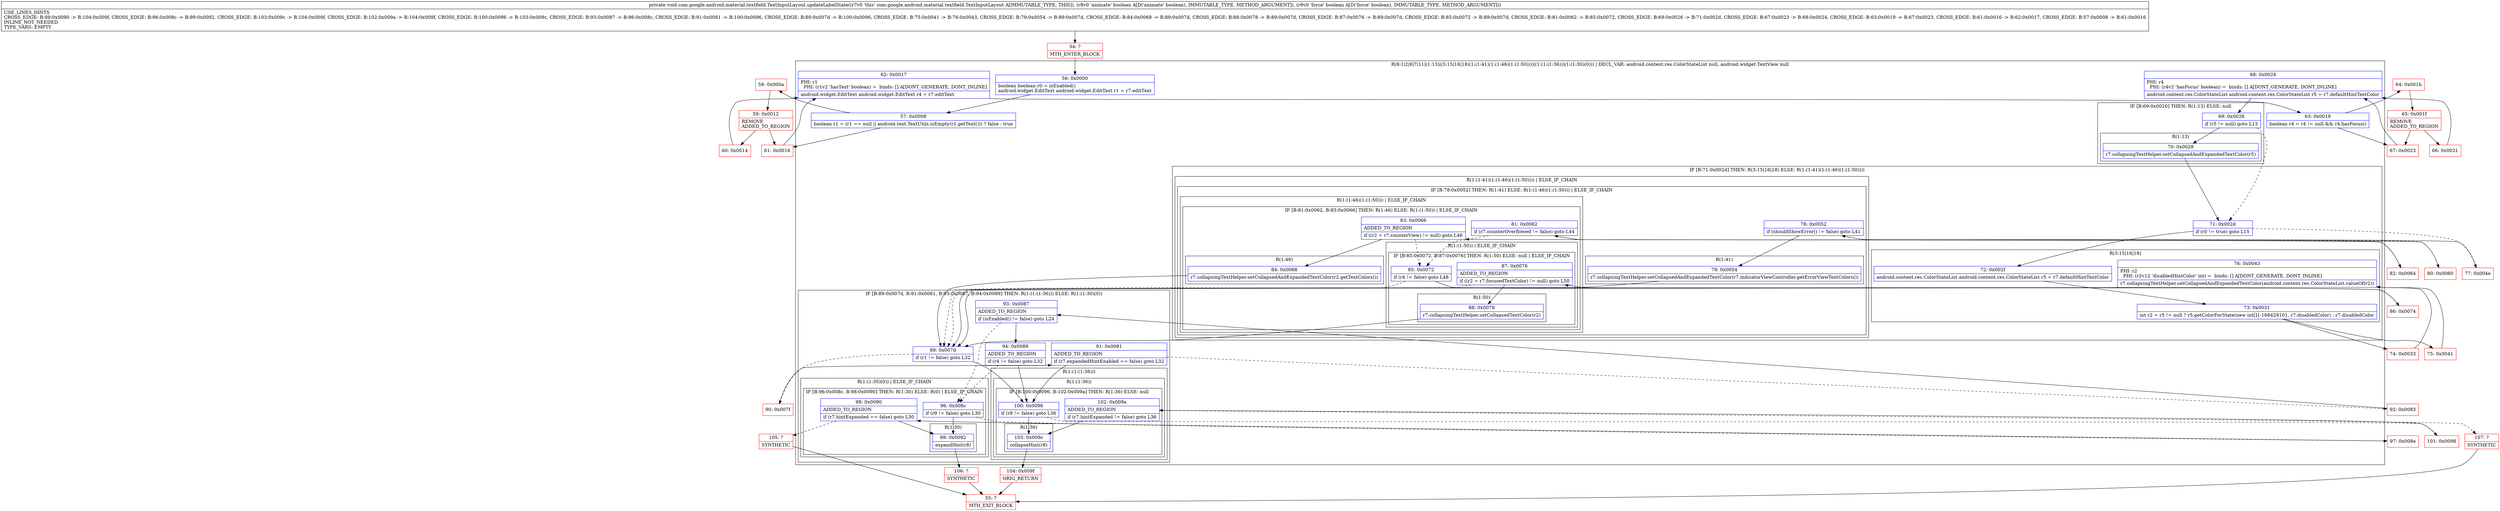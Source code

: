 digraph "CFG forcom.google.android.material.textfield.TextInputLayout.updateLabelState(ZZ)V" {
subgraph cluster_Region_1640528731 {
label = "R(8:1|2|6|7|11|(1:13)|(3:15|16|18)(1:(1:41)(1:(1:46)(1:(1:50))))|(1:(1:(1:36)))(1:(1:30)(0))) | DECL_VAR: android.content.res.ColorStateList null, android.widget.TextView null\l";
node [shape=record,color=blue];
Node_56 [shape=record,label="{56\:\ 0x0000|boolean boolean r0 = isEnabled()\landroid.widget.EditText android.widget.EditText r1 = r7.editText\l}"];
Node_57 [shape=record,label="{57\:\ 0x0008|boolean r1 = (r1 == null \|\| android.text.TextUtils.isEmpty(r1.getText())) ? false : true\l}"];
Node_62 [shape=record,label="{62\:\ 0x0017|PHI: r1 \l  PHI: (r1v2 'hasText' boolean) =  binds: [] A[DONT_GENERATE, DONT_INLINE]\l|android.widget.EditText android.widget.EditText r4 = r7.editText\l}"];
Node_63 [shape=record,label="{63\:\ 0x0019|boolean r4 = r4 != null && r4.hasFocus()\l}"];
Node_68 [shape=record,label="{68\:\ 0x0024|PHI: r4 \l  PHI: (r4v2 'hasFocus' boolean) =  binds: [] A[DONT_GENERATE, DONT_INLINE]\l|android.content.res.ColorStateList android.content.res.ColorStateList r5 = r7.defaultHintTextColor\l}"];
subgraph cluster_IfRegion_1591985920 {
label = "IF [B:69:0x0026] THEN: R(1:13) ELSE: null";
node [shape=record,color=blue];
Node_69 [shape=record,label="{69\:\ 0x0026|if (r5 != null) goto L13\l}"];
subgraph cluster_Region_1109474200 {
label = "R(1:13)";
node [shape=record,color=blue];
Node_70 [shape=record,label="{70\:\ 0x0028|r7.collapsingTextHelper.setCollapsedAndExpandedTextColor(r5)\l}"];
}
}
subgraph cluster_IfRegion_919945581 {
label = "IF [B:71:0x002d] THEN: R(3:15|16|18) ELSE: R(1:(1:41)(1:(1:46)(1:(1:50))))";
node [shape=record,color=blue];
Node_71 [shape=record,label="{71\:\ 0x002d|if (r0 != true) goto L15\l}"];
subgraph cluster_Region_1977397492 {
label = "R(3:15|16|18)";
node [shape=record,color=blue];
Node_72 [shape=record,label="{72\:\ 0x002f|android.content.res.ColorStateList android.content.res.ColorStateList r5 = r7.defaultHintTextColor\l}"];
Node_73 [shape=record,label="{73\:\ 0x0031|int r2 = r5 != null ? r5.getColorForState(new int[]\{\-16842910\}, r7.disabledColor) : r7.disabledColor\l}"];
Node_76 [shape=record,label="{76\:\ 0x0043|PHI: r2 \l  PHI: (r2v12 'disabledHintColor' int) =  binds: [] A[DONT_GENERATE, DONT_INLINE]\l|r7.collapsingTextHelper.setCollapsedAndExpandedTextColor(android.content.res.ColorStateList.valueOf(r2))\l}"];
}
subgraph cluster_Region_1631922582 {
label = "R(1:(1:41)(1:(1:46)(1:(1:50)))) | ELSE_IF_CHAIN\l";
node [shape=record,color=blue];
subgraph cluster_IfRegion_651664416 {
label = "IF [B:78:0x0052] THEN: R(1:41) ELSE: R(1:(1:46)(1:(1:50))) | ELSE_IF_CHAIN\l";
node [shape=record,color=blue];
Node_78 [shape=record,label="{78\:\ 0x0052|if (shouldShowError() != false) goto L41\l}"];
subgraph cluster_Region_796336559 {
label = "R(1:41)";
node [shape=record,color=blue];
Node_79 [shape=record,label="{79\:\ 0x0054|r7.collapsingTextHelper.setCollapsedAndExpandedTextColor(r7.indicatorViewController.getErrorViewTextColors())\l}"];
}
subgraph cluster_Region_1301858398 {
label = "R(1:(1:46)(1:(1:50))) | ELSE_IF_CHAIN\l";
node [shape=record,color=blue];
subgraph cluster_IfRegion_89739746 {
label = "IF [B:81:0x0062, B:83:0x0066] THEN: R(1:46) ELSE: R(1:(1:50)) | ELSE_IF_CHAIN\l";
node [shape=record,color=blue];
Node_81 [shape=record,label="{81\:\ 0x0062|if (r7.counterOverflowed != false) goto L44\l}"];
Node_83 [shape=record,label="{83\:\ 0x0066|ADDED_TO_REGION\l|if ((r2 = r7.counterView) != null) goto L46\l}"];
subgraph cluster_Region_527821813 {
label = "R(1:46)";
node [shape=record,color=blue];
Node_84 [shape=record,label="{84\:\ 0x0068|r7.collapsingTextHelper.setCollapsedAndExpandedTextColor(r2.getTextColors())\l}"];
}
subgraph cluster_Region_161078253 {
label = "R(1:(1:50)) | ELSE_IF_CHAIN\l";
node [shape=record,color=blue];
subgraph cluster_IfRegion_2085841266 {
label = "IF [B:85:0x0072, B:87:0x0076] THEN: R(1:50) ELSE: null | ELSE_IF_CHAIN\l";
node [shape=record,color=blue];
Node_85 [shape=record,label="{85\:\ 0x0072|if (r4 != false) goto L48\l}"];
Node_87 [shape=record,label="{87\:\ 0x0076|ADDED_TO_REGION\l|if ((r2 = r7.focusedTextColor) != null) goto L50\l}"];
subgraph cluster_Region_46676152 {
label = "R(1:50)";
node [shape=record,color=blue];
Node_88 [shape=record,label="{88\:\ 0x0078|r7.collapsingTextHelper.setCollapsedTextColor(r2)\l}"];
}
}
}
}
}
}
}
}
subgraph cluster_IfRegion_424002017 {
label = "IF [B:89:0x007d, B:91:0x0081, B:93:0x0087, B:94:0x0089] THEN: R(1:(1:(1:36))) ELSE: R(1:(1:30)(0))";
node [shape=record,color=blue];
Node_89 [shape=record,label="{89\:\ 0x007d|if (r1 != false) goto L32\l}"];
Node_91 [shape=record,label="{91\:\ 0x0081|ADDED_TO_REGION\l|if (r7.expandedHintEnabled == false) goto L32\l}"];
Node_93 [shape=record,label="{93\:\ 0x0087|ADDED_TO_REGION\l|if (isEnabled() != false) goto L24\l}"];
Node_94 [shape=record,label="{94\:\ 0x0089|ADDED_TO_REGION\l|if (r4 != false) goto L32\l}"];
subgraph cluster_Region_1297203010 {
label = "R(1:(1:(1:36)))";
node [shape=record,color=blue];
subgraph cluster_Region_2102120286 {
label = "R(1:(1:36))";
node [shape=record,color=blue];
subgraph cluster_IfRegion_986326441 {
label = "IF [B:100:0x0096, B:102:0x009a] THEN: R(1:36) ELSE: null";
node [shape=record,color=blue];
Node_100 [shape=record,label="{100\:\ 0x0096|if (r9 != false) goto L36\l}"];
Node_102 [shape=record,label="{102\:\ 0x009a|ADDED_TO_REGION\l|if (r7.hintExpanded != false) goto L36\l}"];
subgraph cluster_Region_2030360496 {
label = "R(1:36)";
node [shape=record,color=blue];
Node_103 [shape=record,label="{103\:\ 0x009c|collapseHint(r8)\l}"];
}
}
}
}
subgraph cluster_Region_972016765 {
label = "R(1:(1:30)(0)) | ELSE_IF_CHAIN\l";
node [shape=record,color=blue];
subgraph cluster_IfRegion_444454177 {
label = "IF [B:96:0x008c, B:98:0x0090] THEN: R(1:30) ELSE: R(0) | ELSE_IF_CHAIN\l";
node [shape=record,color=blue];
Node_96 [shape=record,label="{96\:\ 0x008c|if (r9 != false) goto L30\l}"];
Node_98 [shape=record,label="{98\:\ 0x0090|ADDED_TO_REGION\l|if (r7.hintExpanded == false) goto L30\l}"];
subgraph cluster_Region_1911643306 {
label = "R(1:30)";
node [shape=record,color=blue];
Node_99 [shape=record,label="{99\:\ 0x0092|expandHint(r8)\l}"];
}
subgraph cluster_Region_781696115 {
label = "R(0)";
node [shape=record,color=blue];
}
}
}
}
}
Node_54 [shape=record,color=red,label="{54\:\ ?|MTH_ENTER_BLOCK\l}"];
Node_58 [shape=record,color=red,label="{58\:\ 0x000a}"];
Node_59 [shape=record,color=red,label="{59\:\ 0x0012|REMOVE\lADDED_TO_REGION\l}"];
Node_60 [shape=record,color=red,label="{60\:\ 0x0014}"];
Node_64 [shape=record,color=red,label="{64\:\ 0x001b}"];
Node_65 [shape=record,color=red,label="{65\:\ 0x001f|REMOVE\lADDED_TO_REGION\l}"];
Node_66 [shape=record,color=red,label="{66\:\ 0x0021}"];
Node_74 [shape=record,color=red,label="{74\:\ 0x0033}"];
Node_90 [shape=record,color=red,label="{90\:\ 0x007f}"];
Node_92 [shape=record,color=red,label="{92\:\ 0x0083}"];
Node_97 [shape=record,color=red,label="{97\:\ 0x008e}"];
Node_105 [shape=record,color=red,label="{105\:\ ?|SYNTHETIC\l}"];
Node_55 [shape=record,color=red,label="{55\:\ ?|MTH_EXIT_BLOCK\l}"];
Node_106 [shape=record,color=red,label="{106\:\ ?|SYNTHETIC\l}"];
Node_101 [shape=record,color=red,label="{101\:\ 0x0098}"];
Node_107 [shape=record,color=red,label="{107\:\ ?|SYNTHETIC\l}"];
Node_104 [shape=record,color=red,label="{104\:\ 0x009f|ORIG_RETURN\l}"];
Node_75 [shape=record,color=red,label="{75\:\ 0x0041}"];
Node_77 [shape=record,color=red,label="{77\:\ 0x004e}"];
Node_80 [shape=record,color=red,label="{80\:\ 0x0060}"];
Node_82 [shape=record,color=red,label="{82\:\ 0x0064}"];
Node_86 [shape=record,color=red,label="{86\:\ 0x0074}"];
Node_67 [shape=record,color=red,label="{67\:\ 0x0023}"];
Node_61 [shape=record,color=red,label="{61\:\ 0x0016}"];
MethodNode[shape=record,label="{private void com.google.android.material.textfield.TextInputLayout.updateLabelState((r7v0 'this' com.google.android.material.textfield.TextInputLayout A[IMMUTABLE_TYPE, THIS]), (r8v0 'animate' boolean A[D('animate' boolean), IMMUTABLE_TYPE, METHOD_ARGUMENT]), (r9v0 'force' boolean A[D('force' boolean), IMMUTABLE_TYPE, METHOD_ARGUMENT]))  | USE_LINES_HINTS\lCROSS_EDGE: B:98:0x0090 \-\> B:104:0x009f, CROSS_EDGE: B:96:0x008c \-\> B:99:0x0092, CROSS_EDGE: B:103:0x009c \-\> B:104:0x009f, CROSS_EDGE: B:102:0x009a \-\> B:104:0x009f, CROSS_EDGE: B:100:0x0096 \-\> B:103:0x009c, CROSS_EDGE: B:93:0x0087 \-\> B:96:0x008c, CROSS_EDGE: B:91:0x0081 \-\> B:100:0x0096, CROSS_EDGE: B:89:0x007d \-\> B:100:0x0096, CROSS_EDGE: B:75:0x0041 \-\> B:76:0x0043, CROSS_EDGE: B:79:0x0054 \-\> B:89:0x007d, CROSS_EDGE: B:84:0x0068 \-\> B:89:0x007d, CROSS_EDGE: B:88:0x0078 \-\> B:89:0x007d, CROSS_EDGE: B:87:0x0076 \-\> B:89:0x007d, CROSS_EDGE: B:85:0x0072 \-\> B:89:0x007d, CROSS_EDGE: B:81:0x0062 \-\> B:85:0x0072, CROSS_EDGE: B:69:0x0026 \-\> B:71:0x002d, CROSS_EDGE: B:67:0x0023 \-\> B:68:0x0024, CROSS_EDGE: B:63:0x0019 \-\> B:67:0x0023, CROSS_EDGE: B:61:0x0016 \-\> B:62:0x0017, CROSS_EDGE: B:57:0x0008 \-\> B:61:0x0016\lINLINE_NOT_NEEDED\lTYPE_VARS: EMPTY\l}"];
MethodNode -> Node_54;Node_56 -> Node_57;
Node_57 -> Node_58;
Node_57 -> Node_61;
Node_62 -> Node_63;
Node_63 -> Node_64;
Node_63 -> Node_67;
Node_68 -> Node_69;
Node_69 -> Node_70;
Node_69 -> Node_71[style=dashed];
Node_70 -> Node_71;
Node_71 -> Node_72;
Node_71 -> Node_77[style=dashed];
Node_72 -> Node_73;
Node_73 -> Node_74;
Node_73 -> Node_75;
Node_76 -> Node_89;
Node_78 -> Node_79;
Node_78 -> Node_80[style=dashed];
Node_79 -> Node_89;
Node_81 -> Node_82;
Node_81 -> Node_85[style=dashed];
Node_83 -> Node_84;
Node_83 -> Node_85[style=dashed];
Node_84 -> Node_89;
Node_85 -> Node_86;
Node_85 -> Node_89[style=dashed];
Node_87 -> Node_88;
Node_87 -> Node_89[style=dashed];
Node_88 -> Node_89;
Node_89 -> Node_90[style=dashed];
Node_89 -> Node_100;
Node_91 -> Node_92[style=dashed];
Node_91 -> Node_100;
Node_93 -> Node_94;
Node_93 -> Node_96[style=dashed];
Node_94 -> Node_96[style=dashed];
Node_94 -> Node_100;
Node_100 -> Node_101[style=dashed];
Node_100 -> Node_103;
Node_102 -> Node_103;
Node_102 -> Node_107[style=dashed];
Node_103 -> Node_104;
Node_96 -> Node_97[style=dashed];
Node_96 -> Node_99;
Node_98 -> Node_99;
Node_98 -> Node_105[style=dashed];
Node_99 -> Node_106;
Node_54 -> Node_56;
Node_58 -> Node_59;
Node_59 -> Node_60;
Node_59 -> Node_61;
Node_60 -> Node_62;
Node_64 -> Node_65;
Node_65 -> Node_66;
Node_65 -> Node_67;
Node_66 -> Node_68;
Node_74 -> Node_76;
Node_90 -> Node_91;
Node_92 -> Node_93;
Node_97 -> Node_98;
Node_105 -> Node_55;
Node_106 -> Node_55;
Node_101 -> Node_102;
Node_107 -> Node_55;
Node_104 -> Node_55;
Node_75 -> Node_76;
Node_77 -> Node_78;
Node_80 -> Node_81;
Node_82 -> Node_83;
Node_86 -> Node_87;
Node_67 -> Node_68;
Node_61 -> Node_62;
}

